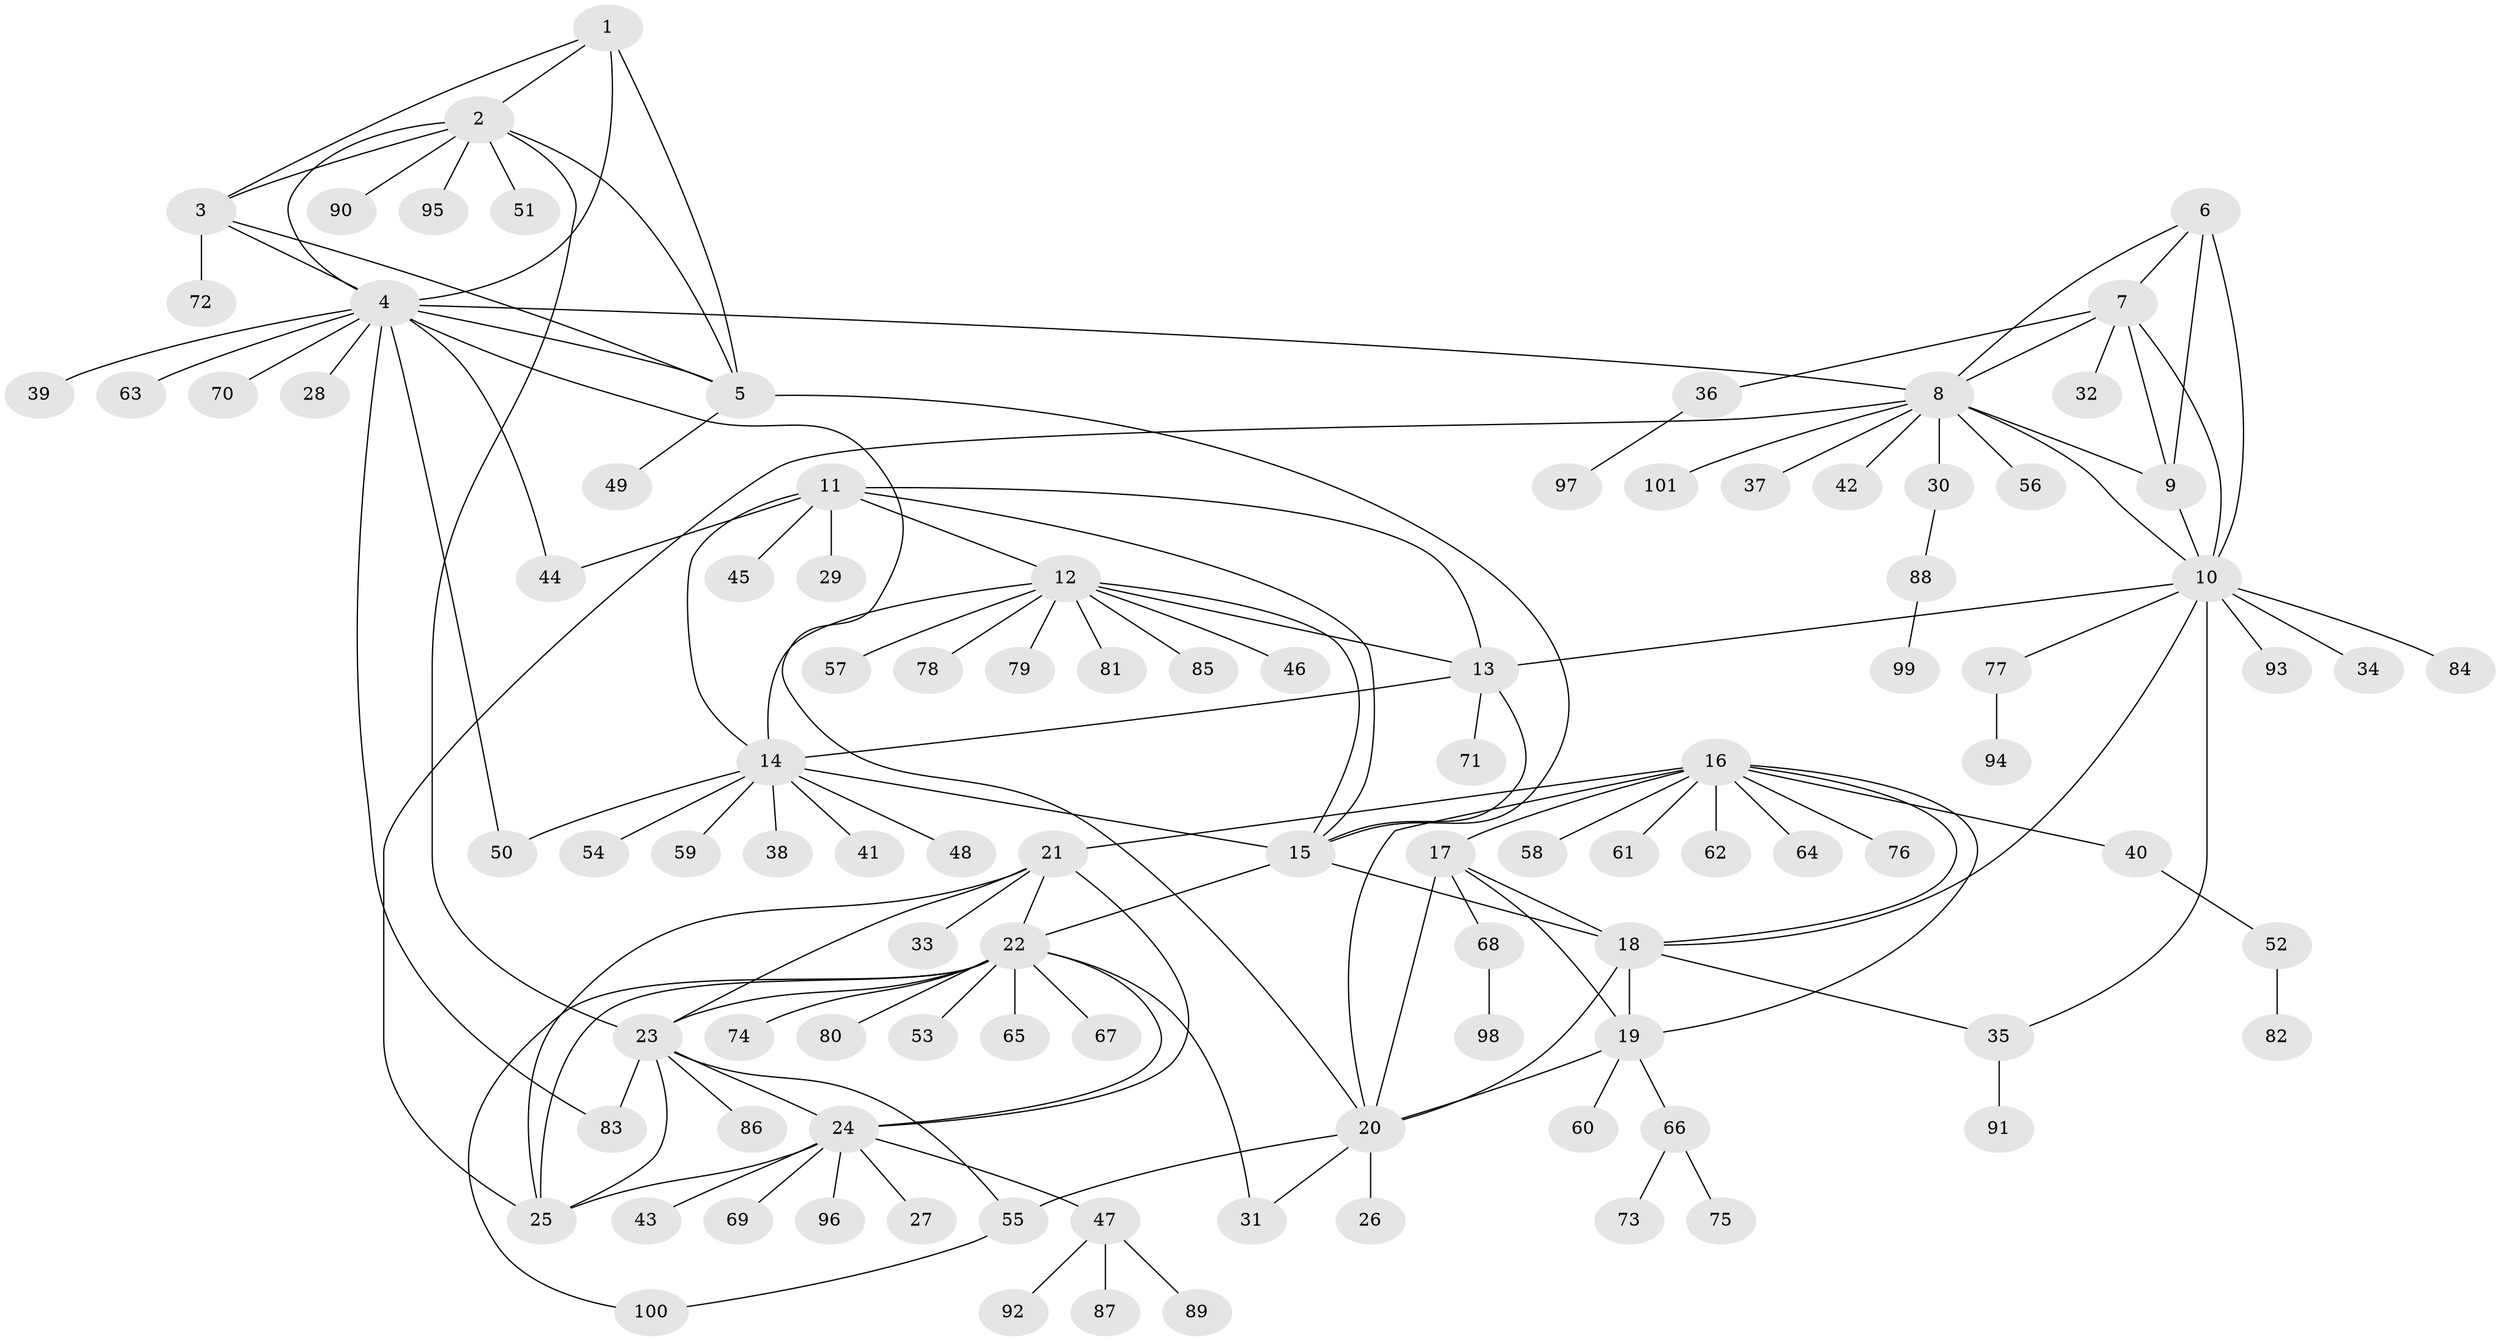 // coarse degree distribution, {7: 0.04918032786885246, 3: 0.04918032786885246, 11: 0.01639344262295082, 4: 0.04918032786885246, 9: 0.04918032786885246, 5: 0.08196721311475409, 8: 0.03278688524590164, 10: 0.01639344262295082, 6: 0.04918032786885246, 2: 0.09836065573770492, 1: 0.5081967213114754}
// Generated by graph-tools (version 1.1) at 2025/52/03/04/25 22:52:48]
// undirected, 101 vertices, 143 edges
graph export_dot {
  node [color=gray90,style=filled];
  1;
  2;
  3;
  4;
  5;
  6;
  7;
  8;
  9;
  10;
  11;
  12;
  13;
  14;
  15;
  16;
  17;
  18;
  19;
  20;
  21;
  22;
  23;
  24;
  25;
  26;
  27;
  28;
  29;
  30;
  31;
  32;
  33;
  34;
  35;
  36;
  37;
  38;
  39;
  40;
  41;
  42;
  43;
  44;
  45;
  46;
  47;
  48;
  49;
  50;
  51;
  52;
  53;
  54;
  55;
  56;
  57;
  58;
  59;
  60;
  61;
  62;
  63;
  64;
  65;
  66;
  67;
  68;
  69;
  70;
  71;
  72;
  73;
  74;
  75;
  76;
  77;
  78;
  79;
  80;
  81;
  82;
  83;
  84;
  85;
  86;
  87;
  88;
  89;
  90;
  91;
  92;
  93;
  94;
  95;
  96;
  97;
  98;
  99;
  100;
  101;
  1 -- 2;
  1 -- 3;
  1 -- 4;
  1 -- 5;
  2 -- 3;
  2 -- 4;
  2 -- 5;
  2 -- 23;
  2 -- 51;
  2 -- 90;
  2 -- 95;
  3 -- 4;
  3 -- 5;
  3 -- 72;
  4 -- 5;
  4 -- 8;
  4 -- 20;
  4 -- 28;
  4 -- 39;
  4 -- 44;
  4 -- 50;
  4 -- 63;
  4 -- 70;
  4 -- 83;
  5 -- 15;
  5 -- 49;
  6 -- 7;
  6 -- 8;
  6 -- 9;
  6 -- 10;
  7 -- 8;
  7 -- 9;
  7 -- 10;
  7 -- 32;
  7 -- 36;
  8 -- 9;
  8 -- 10;
  8 -- 25;
  8 -- 30;
  8 -- 37;
  8 -- 42;
  8 -- 56;
  8 -- 101;
  9 -- 10;
  10 -- 13;
  10 -- 18;
  10 -- 34;
  10 -- 35;
  10 -- 77;
  10 -- 84;
  10 -- 93;
  11 -- 12;
  11 -- 13;
  11 -- 14;
  11 -- 15;
  11 -- 29;
  11 -- 44;
  11 -- 45;
  12 -- 13;
  12 -- 14;
  12 -- 15;
  12 -- 46;
  12 -- 57;
  12 -- 78;
  12 -- 79;
  12 -- 81;
  12 -- 85;
  13 -- 14;
  13 -- 15;
  13 -- 71;
  14 -- 15;
  14 -- 38;
  14 -- 41;
  14 -- 48;
  14 -- 50;
  14 -- 54;
  14 -- 59;
  15 -- 18;
  15 -- 22;
  16 -- 17;
  16 -- 18;
  16 -- 19;
  16 -- 20;
  16 -- 21;
  16 -- 40;
  16 -- 58;
  16 -- 61;
  16 -- 62;
  16 -- 64;
  16 -- 76;
  17 -- 18;
  17 -- 19;
  17 -- 20;
  17 -- 68;
  18 -- 19;
  18 -- 20;
  18 -- 35;
  19 -- 20;
  19 -- 60;
  19 -- 66;
  20 -- 26;
  20 -- 31;
  20 -- 55;
  21 -- 22;
  21 -- 23;
  21 -- 24;
  21 -- 25;
  21 -- 33;
  22 -- 23;
  22 -- 24;
  22 -- 25;
  22 -- 31;
  22 -- 53;
  22 -- 65;
  22 -- 67;
  22 -- 74;
  22 -- 80;
  22 -- 100;
  23 -- 24;
  23 -- 25;
  23 -- 55;
  23 -- 83;
  23 -- 86;
  24 -- 25;
  24 -- 27;
  24 -- 43;
  24 -- 47;
  24 -- 69;
  24 -- 96;
  30 -- 88;
  35 -- 91;
  36 -- 97;
  40 -- 52;
  47 -- 87;
  47 -- 89;
  47 -- 92;
  52 -- 82;
  55 -- 100;
  66 -- 73;
  66 -- 75;
  68 -- 98;
  77 -- 94;
  88 -- 99;
}
